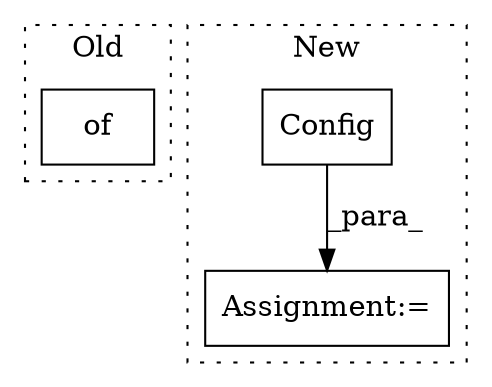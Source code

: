 digraph G {
subgraph cluster0 {
1 [label="of" a="32" s="1740,1916" l="3,1" shape="box"];
label = "Old";
style="dotted";
}
subgraph cluster1 {
2 [label="Config" a="32" s="3743" l="8" shape="box"];
3 [label="Assignment:=" a="7" s="3742" l="1" shape="box"];
label = "New";
style="dotted";
}
2 -> 3 [label="_para_"];
}